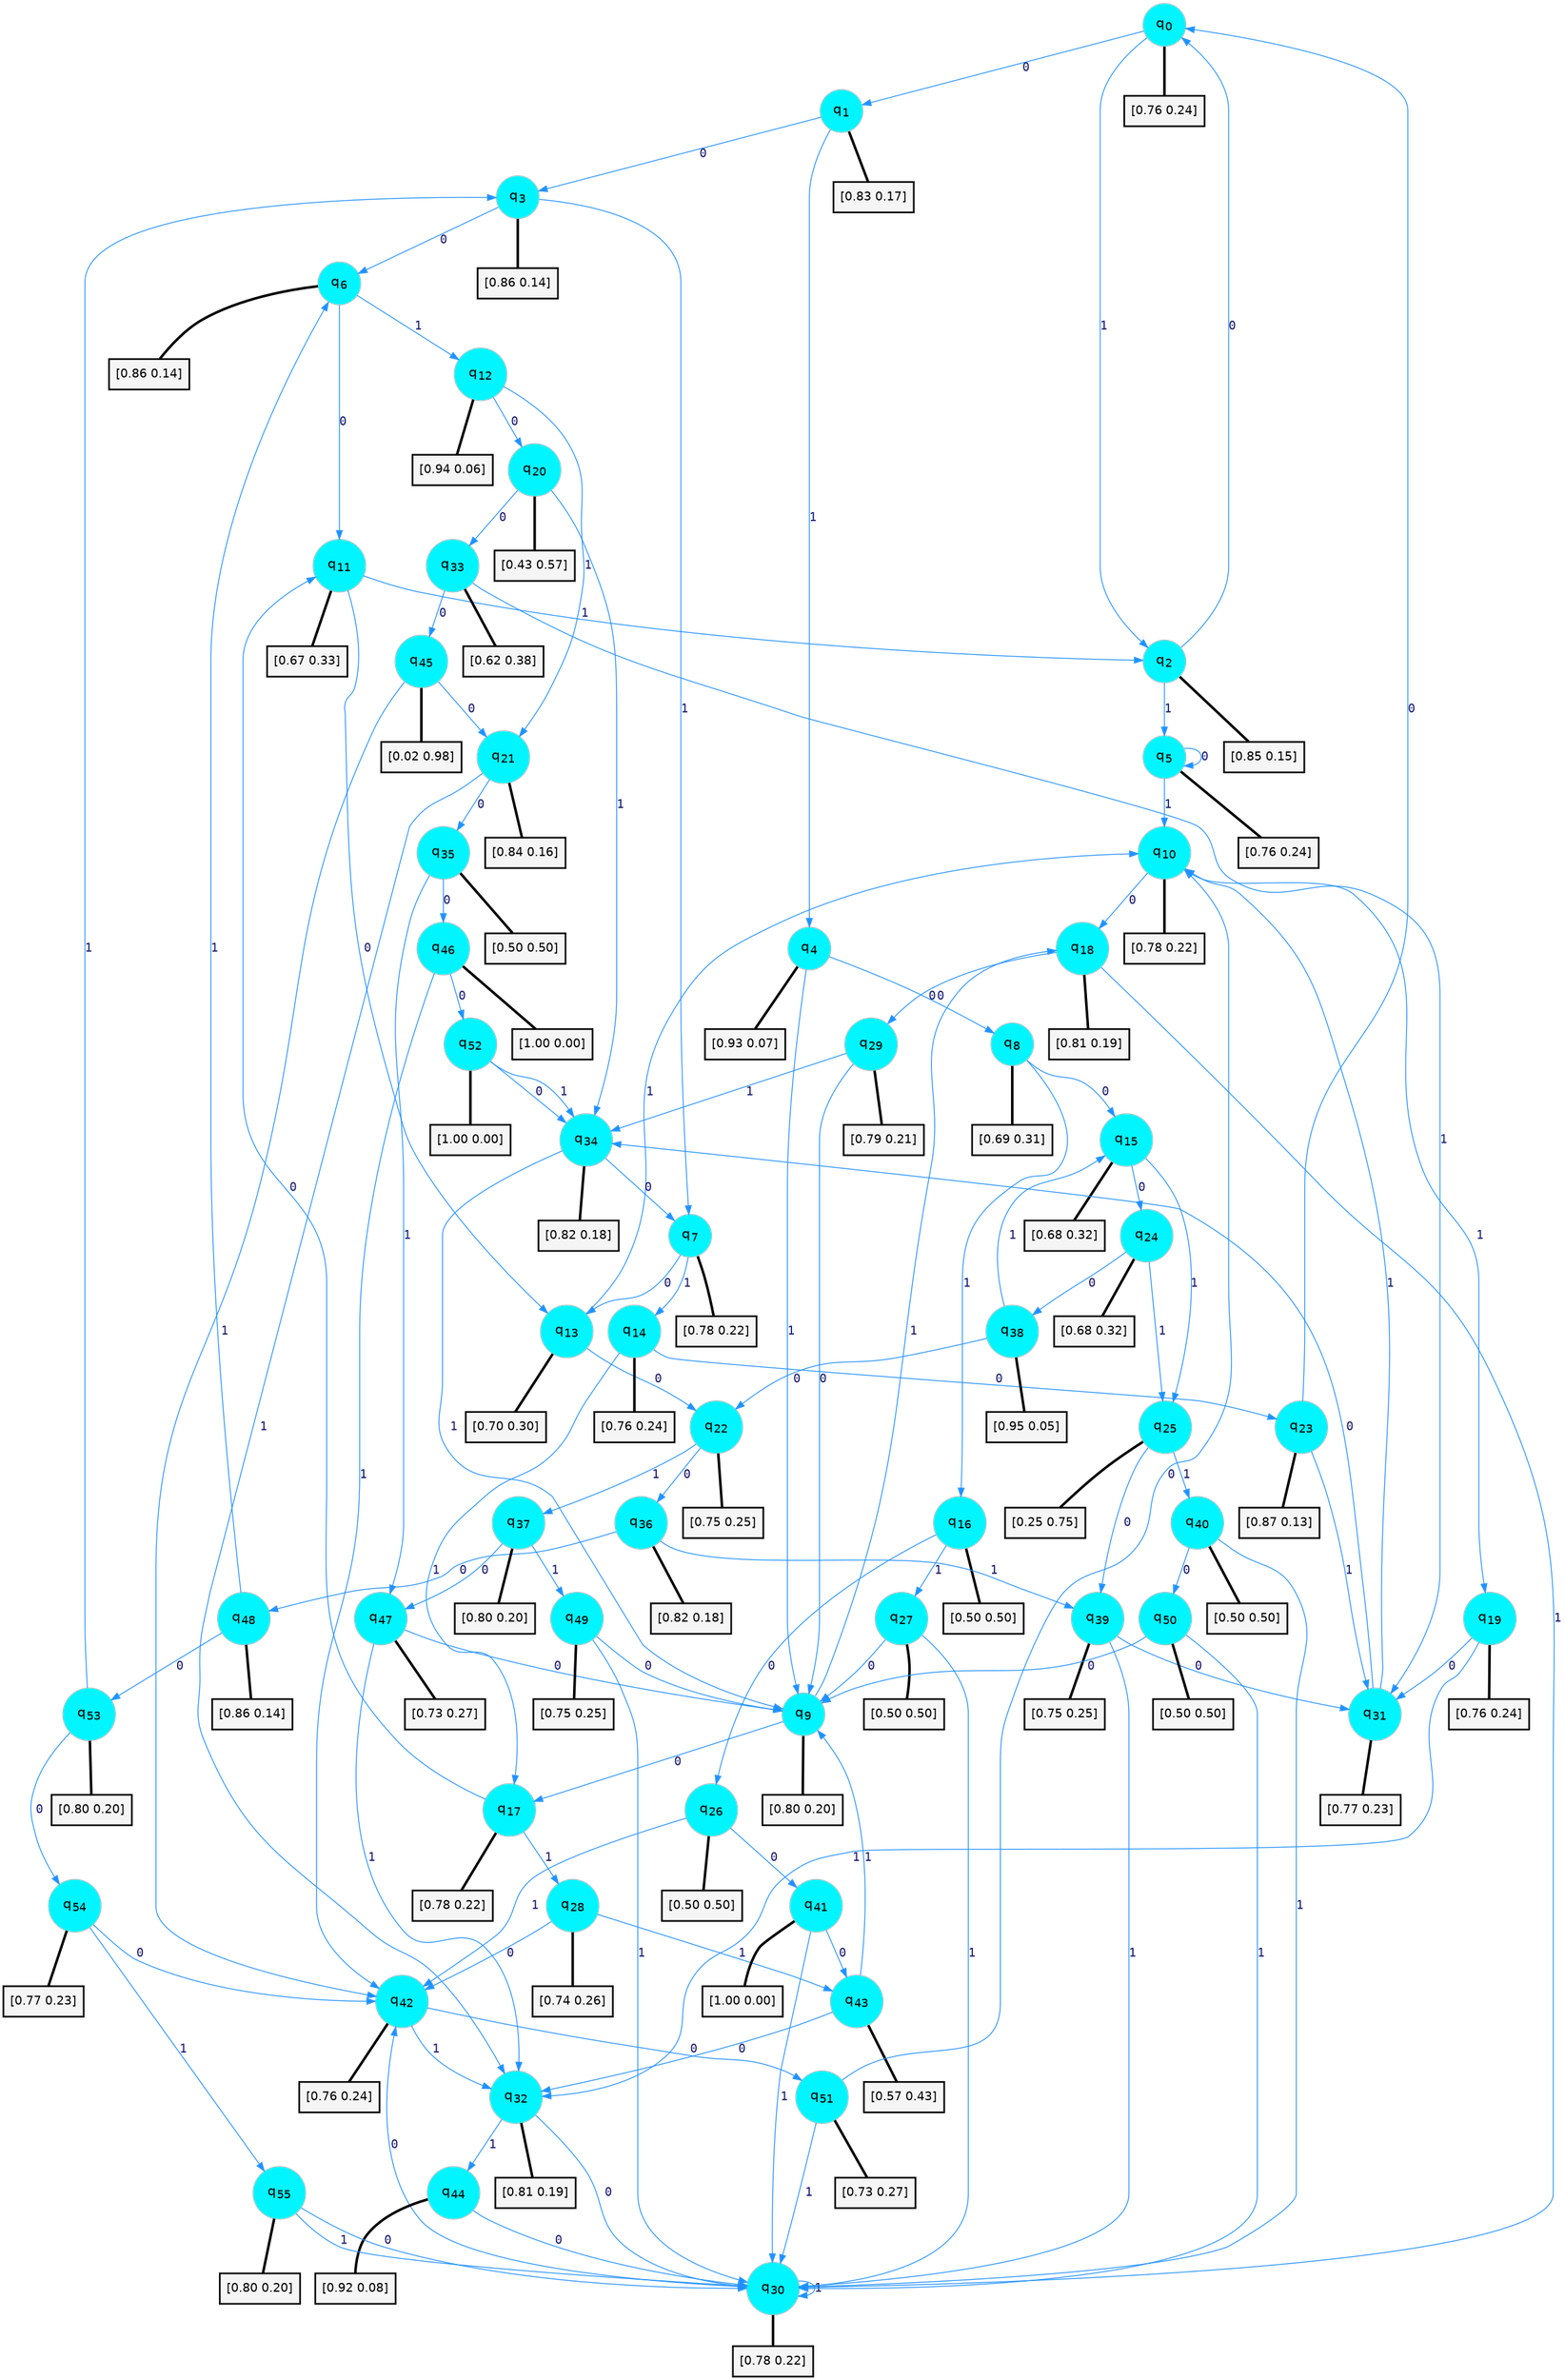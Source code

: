 digraph G {
graph [
bgcolor=transparent, dpi=300, rankdir=TD, size="40,25"];
node [
color=gray, fillcolor=turquoise1, fontcolor=black, fontname=Helvetica, fontsize=16, fontweight=bold, shape=circle, style=filled];
edge [
arrowsize=1, color=dodgerblue1, fontcolor=midnightblue, fontname=courier, fontweight=bold, penwidth=1, style=solid, weight=20];
0[label=<q<SUB>0</SUB>>];
1[label=<q<SUB>1</SUB>>];
2[label=<q<SUB>2</SUB>>];
3[label=<q<SUB>3</SUB>>];
4[label=<q<SUB>4</SUB>>];
5[label=<q<SUB>5</SUB>>];
6[label=<q<SUB>6</SUB>>];
7[label=<q<SUB>7</SUB>>];
8[label=<q<SUB>8</SUB>>];
9[label=<q<SUB>9</SUB>>];
10[label=<q<SUB>10</SUB>>];
11[label=<q<SUB>11</SUB>>];
12[label=<q<SUB>12</SUB>>];
13[label=<q<SUB>13</SUB>>];
14[label=<q<SUB>14</SUB>>];
15[label=<q<SUB>15</SUB>>];
16[label=<q<SUB>16</SUB>>];
17[label=<q<SUB>17</SUB>>];
18[label=<q<SUB>18</SUB>>];
19[label=<q<SUB>19</SUB>>];
20[label=<q<SUB>20</SUB>>];
21[label=<q<SUB>21</SUB>>];
22[label=<q<SUB>22</SUB>>];
23[label=<q<SUB>23</SUB>>];
24[label=<q<SUB>24</SUB>>];
25[label=<q<SUB>25</SUB>>];
26[label=<q<SUB>26</SUB>>];
27[label=<q<SUB>27</SUB>>];
28[label=<q<SUB>28</SUB>>];
29[label=<q<SUB>29</SUB>>];
30[label=<q<SUB>30</SUB>>];
31[label=<q<SUB>31</SUB>>];
32[label=<q<SUB>32</SUB>>];
33[label=<q<SUB>33</SUB>>];
34[label=<q<SUB>34</SUB>>];
35[label=<q<SUB>35</SUB>>];
36[label=<q<SUB>36</SUB>>];
37[label=<q<SUB>37</SUB>>];
38[label=<q<SUB>38</SUB>>];
39[label=<q<SUB>39</SUB>>];
40[label=<q<SUB>40</SUB>>];
41[label=<q<SUB>41</SUB>>];
42[label=<q<SUB>42</SUB>>];
43[label=<q<SUB>43</SUB>>];
44[label=<q<SUB>44</SUB>>];
45[label=<q<SUB>45</SUB>>];
46[label=<q<SUB>46</SUB>>];
47[label=<q<SUB>47</SUB>>];
48[label=<q<SUB>48</SUB>>];
49[label=<q<SUB>49</SUB>>];
50[label=<q<SUB>50</SUB>>];
51[label=<q<SUB>51</SUB>>];
52[label=<q<SUB>52</SUB>>];
53[label=<q<SUB>53</SUB>>];
54[label=<q<SUB>54</SUB>>];
55[label=<q<SUB>55</SUB>>];
56[label="[0.76 0.24]", shape=box,fontcolor=black, fontname=Helvetica, fontsize=14, penwidth=2, fillcolor=whitesmoke,color=black];
57[label="[0.83 0.17]", shape=box,fontcolor=black, fontname=Helvetica, fontsize=14, penwidth=2, fillcolor=whitesmoke,color=black];
58[label="[0.85 0.15]", shape=box,fontcolor=black, fontname=Helvetica, fontsize=14, penwidth=2, fillcolor=whitesmoke,color=black];
59[label="[0.86 0.14]", shape=box,fontcolor=black, fontname=Helvetica, fontsize=14, penwidth=2, fillcolor=whitesmoke,color=black];
60[label="[0.93 0.07]", shape=box,fontcolor=black, fontname=Helvetica, fontsize=14, penwidth=2, fillcolor=whitesmoke,color=black];
61[label="[0.76 0.24]", shape=box,fontcolor=black, fontname=Helvetica, fontsize=14, penwidth=2, fillcolor=whitesmoke,color=black];
62[label="[0.86 0.14]", shape=box,fontcolor=black, fontname=Helvetica, fontsize=14, penwidth=2, fillcolor=whitesmoke,color=black];
63[label="[0.78 0.22]", shape=box,fontcolor=black, fontname=Helvetica, fontsize=14, penwidth=2, fillcolor=whitesmoke,color=black];
64[label="[0.69 0.31]", shape=box,fontcolor=black, fontname=Helvetica, fontsize=14, penwidth=2, fillcolor=whitesmoke,color=black];
65[label="[0.80 0.20]", shape=box,fontcolor=black, fontname=Helvetica, fontsize=14, penwidth=2, fillcolor=whitesmoke,color=black];
66[label="[0.78 0.22]", shape=box,fontcolor=black, fontname=Helvetica, fontsize=14, penwidth=2, fillcolor=whitesmoke,color=black];
67[label="[0.67 0.33]", shape=box,fontcolor=black, fontname=Helvetica, fontsize=14, penwidth=2, fillcolor=whitesmoke,color=black];
68[label="[0.94 0.06]", shape=box,fontcolor=black, fontname=Helvetica, fontsize=14, penwidth=2, fillcolor=whitesmoke,color=black];
69[label="[0.70 0.30]", shape=box,fontcolor=black, fontname=Helvetica, fontsize=14, penwidth=2, fillcolor=whitesmoke,color=black];
70[label="[0.76 0.24]", shape=box,fontcolor=black, fontname=Helvetica, fontsize=14, penwidth=2, fillcolor=whitesmoke,color=black];
71[label="[0.68 0.32]", shape=box,fontcolor=black, fontname=Helvetica, fontsize=14, penwidth=2, fillcolor=whitesmoke,color=black];
72[label="[0.50 0.50]", shape=box,fontcolor=black, fontname=Helvetica, fontsize=14, penwidth=2, fillcolor=whitesmoke,color=black];
73[label="[0.78 0.22]", shape=box,fontcolor=black, fontname=Helvetica, fontsize=14, penwidth=2, fillcolor=whitesmoke,color=black];
74[label="[0.81 0.19]", shape=box,fontcolor=black, fontname=Helvetica, fontsize=14, penwidth=2, fillcolor=whitesmoke,color=black];
75[label="[0.76 0.24]", shape=box,fontcolor=black, fontname=Helvetica, fontsize=14, penwidth=2, fillcolor=whitesmoke,color=black];
76[label="[0.43 0.57]", shape=box,fontcolor=black, fontname=Helvetica, fontsize=14, penwidth=2, fillcolor=whitesmoke,color=black];
77[label="[0.84 0.16]", shape=box,fontcolor=black, fontname=Helvetica, fontsize=14, penwidth=2, fillcolor=whitesmoke,color=black];
78[label="[0.75 0.25]", shape=box,fontcolor=black, fontname=Helvetica, fontsize=14, penwidth=2, fillcolor=whitesmoke,color=black];
79[label="[0.87 0.13]", shape=box,fontcolor=black, fontname=Helvetica, fontsize=14, penwidth=2, fillcolor=whitesmoke,color=black];
80[label="[0.68 0.32]", shape=box,fontcolor=black, fontname=Helvetica, fontsize=14, penwidth=2, fillcolor=whitesmoke,color=black];
81[label="[0.25 0.75]", shape=box,fontcolor=black, fontname=Helvetica, fontsize=14, penwidth=2, fillcolor=whitesmoke,color=black];
82[label="[0.50 0.50]", shape=box,fontcolor=black, fontname=Helvetica, fontsize=14, penwidth=2, fillcolor=whitesmoke,color=black];
83[label="[0.50 0.50]", shape=box,fontcolor=black, fontname=Helvetica, fontsize=14, penwidth=2, fillcolor=whitesmoke,color=black];
84[label="[0.74 0.26]", shape=box,fontcolor=black, fontname=Helvetica, fontsize=14, penwidth=2, fillcolor=whitesmoke,color=black];
85[label="[0.79 0.21]", shape=box,fontcolor=black, fontname=Helvetica, fontsize=14, penwidth=2, fillcolor=whitesmoke,color=black];
86[label="[0.78 0.22]", shape=box,fontcolor=black, fontname=Helvetica, fontsize=14, penwidth=2, fillcolor=whitesmoke,color=black];
87[label="[0.77 0.23]", shape=box,fontcolor=black, fontname=Helvetica, fontsize=14, penwidth=2, fillcolor=whitesmoke,color=black];
88[label="[0.81 0.19]", shape=box,fontcolor=black, fontname=Helvetica, fontsize=14, penwidth=2, fillcolor=whitesmoke,color=black];
89[label="[0.62 0.38]", shape=box,fontcolor=black, fontname=Helvetica, fontsize=14, penwidth=2, fillcolor=whitesmoke,color=black];
90[label="[0.82 0.18]", shape=box,fontcolor=black, fontname=Helvetica, fontsize=14, penwidth=2, fillcolor=whitesmoke,color=black];
91[label="[0.50 0.50]", shape=box,fontcolor=black, fontname=Helvetica, fontsize=14, penwidth=2, fillcolor=whitesmoke,color=black];
92[label="[0.82 0.18]", shape=box,fontcolor=black, fontname=Helvetica, fontsize=14, penwidth=2, fillcolor=whitesmoke,color=black];
93[label="[0.80 0.20]", shape=box,fontcolor=black, fontname=Helvetica, fontsize=14, penwidth=2, fillcolor=whitesmoke,color=black];
94[label="[0.95 0.05]", shape=box,fontcolor=black, fontname=Helvetica, fontsize=14, penwidth=2, fillcolor=whitesmoke,color=black];
95[label="[0.75 0.25]", shape=box,fontcolor=black, fontname=Helvetica, fontsize=14, penwidth=2, fillcolor=whitesmoke,color=black];
96[label="[0.50 0.50]", shape=box,fontcolor=black, fontname=Helvetica, fontsize=14, penwidth=2, fillcolor=whitesmoke,color=black];
97[label="[1.00 0.00]", shape=box,fontcolor=black, fontname=Helvetica, fontsize=14, penwidth=2, fillcolor=whitesmoke,color=black];
98[label="[0.76 0.24]", shape=box,fontcolor=black, fontname=Helvetica, fontsize=14, penwidth=2, fillcolor=whitesmoke,color=black];
99[label="[0.57 0.43]", shape=box,fontcolor=black, fontname=Helvetica, fontsize=14, penwidth=2, fillcolor=whitesmoke,color=black];
100[label="[0.92 0.08]", shape=box,fontcolor=black, fontname=Helvetica, fontsize=14, penwidth=2, fillcolor=whitesmoke,color=black];
101[label="[0.02 0.98]", shape=box,fontcolor=black, fontname=Helvetica, fontsize=14, penwidth=2, fillcolor=whitesmoke,color=black];
102[label="[1.00 0.00]", shape=box,fontcolor=black, fontname=Helvetica, fontsize=14, penwidth=2, fillcolor=whitesmoke,color=black];
103[label="[0.73 0.27]", shape=box,fontcolor=black, fontname=Helvetica, fontsize=14, penwidth=2, fillcolor=whitesmoke,color=black];
104[label="[0.86 0.14]", shape=box,fontcolor=black, fontname=Helvetica, fontsize=14, penwidth=2, fillcolor=whitesmoke,color=black];
105[label="[0.75 0.25]", shape=box,fontcolor=black, fontname=Helvetica, fontsize=14, penwidth=2, fillcolor=whitesmoke,color=black];
106[label="[0.50 0.50]", shape=box,fontcolor=black, fontname=Helvetica, fontsize=14, penwidth=2, fillcolor=whitesmoke,color=black];
107[label="[0.73 0.27]", shape=box,fontcolor=black, fontname=Helvetica, fontsize=14, penwidth=2, fillcolor=whitesmoke,color=black];
108[label="[1.00 0.00]", shape=box,fontcolor=black, fontname=Helvetica, fontsize=14, penwidth=2, fillcolor=whitesmoke,color=black];
109[label="[0.80 0.20]", shape=box,fontcolor=black, fontname=Helvetica, fontsize=14, penwidth=2, fillcolor=whitesmoke,color=black];
110[label="[0.77 0.23]", shape=box,fontcolor=black, fontname=Helvetica, fontsize=14, penwidth=2, fillcolor=whitesmoke,color=black];
111[label="[0.80 0.20]", shape=box,fontcolor=black, fontname=Helvetica, fontsize=14, penwidth=2, fillcolor=whitesmoke,color=black];
0->1 [label=0];
0->2 [label=1];
0->56 [arrowhead=none, penwidth=3,color=black];
1->3 [label=0];
1->4 [label=1];
1->57 [arrowhead=none, penwidth=3,color=black];
2->0 [label=0];
2->5 [label=1];
2->58 [arrowhead=none, penwidth=3,color=black];
3->6 [label=0];
3->7 [label=1];
3->59 [arrowhead=none, penwidth=3,color=black];
4->8 [label=0];
4->9 [label=1];
4->60 [arrowhead=none, penwidth=3,color=black];
5->5 [label=0];
5->10 [label=1];
5->61 [arrowhead=none, penwidth=3,color=black];
6->11 [label=0];
6->12 [label=1];
6->62 [arrowhead=none, penwidth=3,color=black];
7->13 [label=0];
7->14 [label=1];
7->63 [arrowhead=none, penwidth=3,color=black];
8->15 [label=0];
8->16 [label=1];
8->64 [arrowhead=none, penwidth=3,color=black];
9->17 [label=0];
9->18 [label=1];
9->65 [arrowhead=none, penwidth=3,color=black];
10->18 [label=0];
10->19 [label=1];
10->66 [arrowhead=none, penwidth=3,color=black];
11->13 [label=0];
11->2 [label=1];
11->67 [arrowhead=none, penwidth=3,color=black];
12->20 [label=0];
12->21 [label=1];
12->68 [arrowhead=none, penwidth=3,color=black];
13->22 [label=0];
13->10 [label=1];
13->69 [arrowhead=none, penwidth=3,color=black];
14->23 [label=0];
14->17 [label=1];
14->70 [arrowhead=none, penwidth=3,color=black];
15->24 [label=0];
15->25 [label=1];
15->71 [arrowhead=none, penwidth=3,color=black];
16->26 [label=0];
16->27 [label=1];
16->72 [arrowhead=none, penwidth=3,color=black];
17->11 [label=0];
17->28 [label=1];
17->73 [arrowhead=none, penwidth=3,color=black];
18->29 [label=0];
18->30 [label=1];
18->74 [arrowhead=none, penwidth=3,color=black];
19->31 [label=0];
19->32 [label=1];
19->75 [arrowhead=none, penwidth=3,color=black];
20->33 [label=0];
20->34 [label=1];
20->76 [arrowhead=none, penwidth=3,color=black];
21->35 [label=0];
21->32 [label=1];
21->77 [arrowhead=none, penwidth=3,color=black];
22->36 [label=0];
22->37 [label=1];
22->78 [arrowhead=none, penwidth=3,color=black];
23->0 [label=0];
23->31 [label=1];
23->79 [arrowhead=none, penwidth=3,color=black];
24->38 [label=0];
24->25 [label=1];
24->80 [arrowhead=none, penwidth=3,color=black];
25->39 [label=0];
25->40 [label=1];
25->81 [arrowhead=none, penwidth=3,color=black];
26->41 [label=0];
26->42 [label=1];
26->82 [arrowhead=none, penwidth=3,color=black];
27->9 [label=0];
27->30 [label=1];
27->83 [arrowhead=none, penwidth=3,color=black];
28->42 [label=0];
28->43 [label=1];
28->84 [arrowhead=none, penwidth=3,color=black];
29->9 [label=0];
29->34 [label=1];
29->85 [arrowhead=none, penwidth=3,color=black];
30->42 [label=0];
30->30 [label=1];
30->86 [arrowhead=none, penwidth=3,color=black];
31->34 [label=0];
31->10 [label=1];
31->87 [arrowhead=none, penwidth=3,color=black];
32->30 [label=0];
32->44 [label=1];
32->88 [arrowhead=none, penwidth=3,color=black];
33->45 [label=0];
33->31 [label=1];
33->89 [arrowhead=none, penwidth=3,color=black];
34->7 [label=0];
34->9 [label=1];
34->90 [arrowhead=none, penwidth=3,color=black];
35->46 [label=0];
35->47 [label=1];
35->91 [arrowhead=none, penwidth=3,color=black];
36->48 [label=0];
36->39 [label=1];
36->92 [arrowhead=none, penwidth=3,color=black];
37->47 [label=0];
37->49 [label=1];
37->93 [arrowhead=none, penwidth=3,color=black];
38->22 [label=0];
38->15 [label=1];
38->94 [arrowhead=none, penwidth=3,color=black];
39->31 [label=0];
39->30 [label=1];
39->95 [arrowhead=none, penwidth=3,color=black];
40->50 [label=0];
40->30 [label=1];
40->96 [arrowhead=none, penwidth=3,color=black];
41->43 [label=0];
41->30 [label=1];
41->97 [arrowhead=none, penwidth=3,color=black];
42->51 [label=0];
42->32 [label=1];
42->98 [arrowhead=none, penwidth=3,color=black];
43->32 [label=0];
43->9 [label=1];
43->99 [arrowhead=none, penwidth=3,color=black];
44->30 [label=0];
44->100 [arrowhead=none, penwidth=3,color=black];
45->21 [label=0];
45->42 [label=1];
45->101 [arrowhead=none, penwidth=3,color=black];
46->52 [label=0];
46->42 [label=1];
46->102 [arrowhead=none, penwidth=3,color=black];
47->9 [label=0];
47->32 [label=1];
47->103 [arrowhead=none, penwidth=3,color=black];
48->53 [label=0];
48->6 [label=1];
48->104 [arrowhead=none, penwidth=3,color=black];
49->9 [label=0];
49->30 [label=1];
49->105 [arrowhead=none, penwidth=3,color=black];
50->9 [label=0];
50->30 [label=1];
50->106 [arrowhead=none, penwidth=3,color=black];
51->10 [label=0];
51->30 [label=1];
51->107 [arrowhead=none, penwidth=3,color=black];
52->34 [label=0];
52->34 [label=1];
52->108 [arrowhead=none, penwidth=3,color=black];
53->54 [label=0];
53->3 [label=1];
53->109 [arrowhead=none, penwidth=3,color=black];
54->42 [label=0];
54->55 [label=1];
54->110 [arrowhead=none, penwidth=3,color=black];
55->30 [label=0];
55->30 [label=1];
55->111 [arrowhead=none, penwidth=3,color=black];
}
